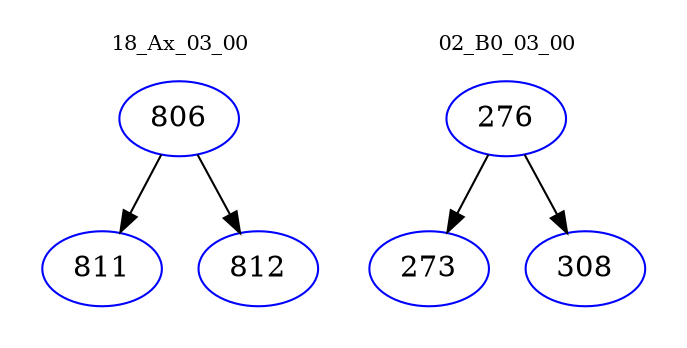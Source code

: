 digraph{
subgraph cluster_0 {
color = white
label = "18_Ax_03_00";
fontsize=10;
T0_806 [label="806", color="blue"]
T0_806 -> T0_811 [color="black"]
T0_811 [label="811", color="blue"]
T0_806 -> T0_812 [color="black"]
T0_812 [label="812", color="blue"]
}
subgraph cluster_1 {
color = white
label = "02_B0_03_00";
fontsize=10;
T1_276 [label="276", color="blue"]
T1_276 -> T1_273 [color="black"]
T1_273 [label="273", color="blue"]
T1_276 -> T1_308 [color="black"]
T1_308 [label="308", color="blue"]
}
}

